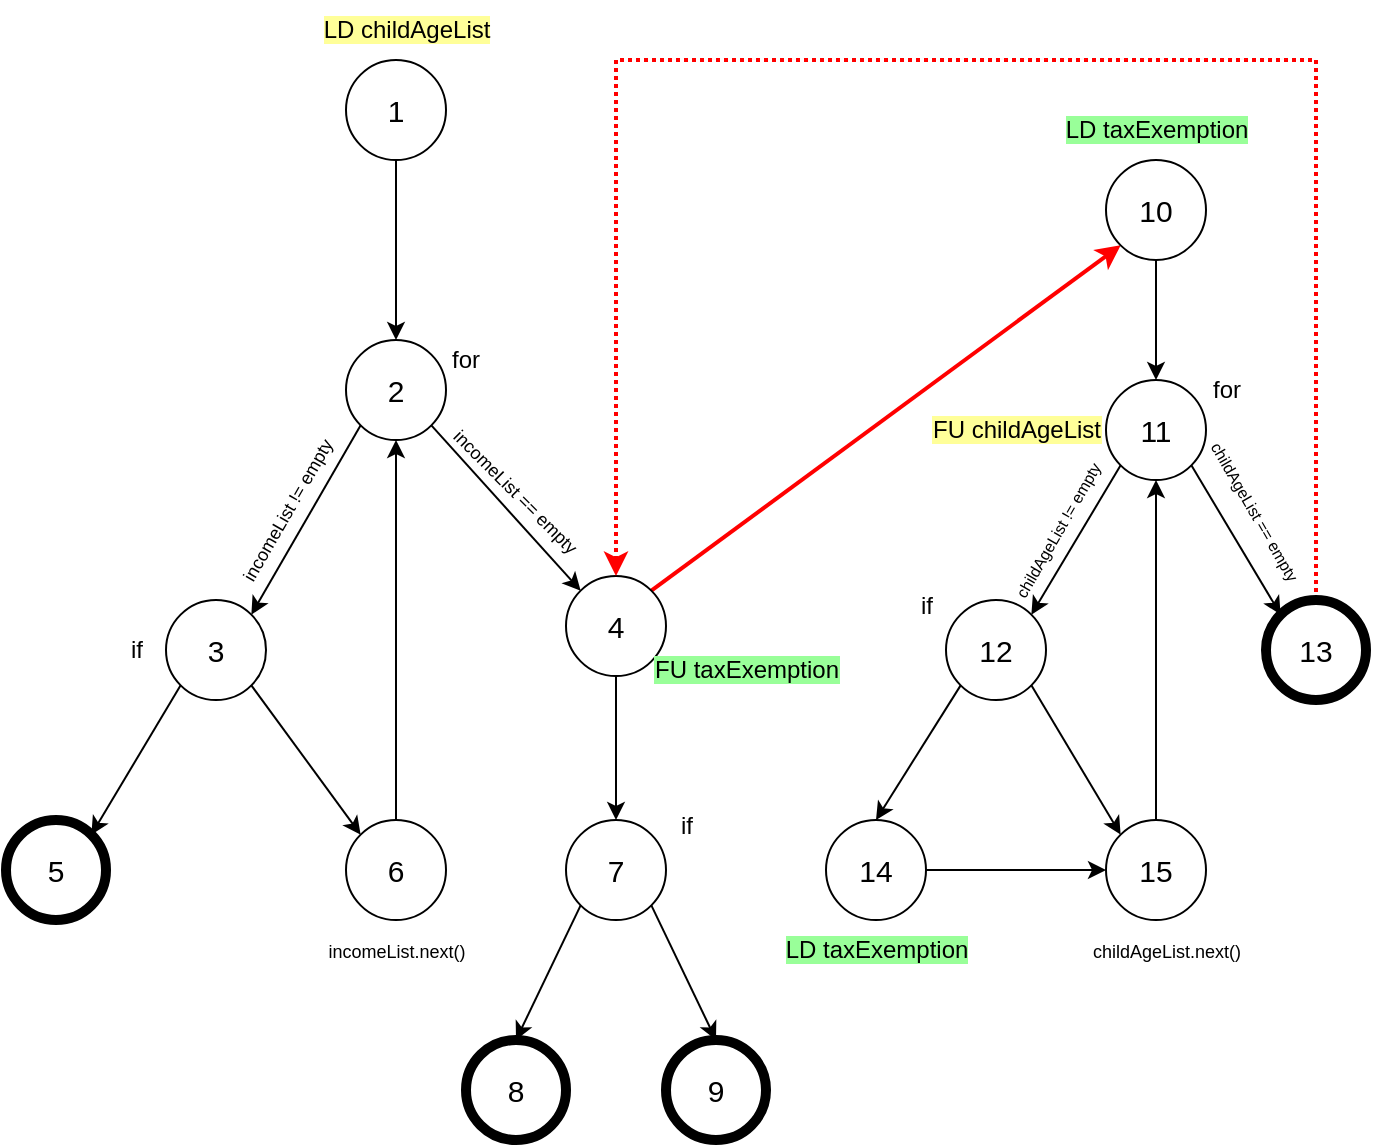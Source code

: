 <mxfile version="24.2.5" type="github">
  <diagram name="Page-1" id="D3VAJ1gMNvXtuMVixLOo">
    <mxGraphModel dx="875" dy="515" grid="1" gridSize="10" guides="1" tooltips="1" connect="1" arrows="1" fold="1" page="1" pageScale="1" pageWidth="850" pageHeight="1100" math="0" shadow="0">
      <root>
        <mxCell id="0" />
        <mxCell id="1" parent="0" />
        <mxCell id="Z1iyhwf6vD_66FzoH7Ow-2" value="&lt;font style=&quot;font-size: 15px;&quot;&gt;2&lt;/font&gt;" style="ellipse;whiteSpace=wrap;html=1;aspect=fixed;" vertex="1" parent="1">
          <mxGeometry x="220" y="250" width="50" height="50" as="geometry" />
        </mxCell>
        <mxCell id="Z1iyhwf6vD_66FzoH7Ow-3" value="" style="endArrow=classic;html=1;rounded=0;exitX=0.5;exitY=1;exitDx=0;exitDy=0;entryX=0.5;entryY=0;entryDx=0;entryDy=0;" edge="1" parent="1" source="Z1iyhwf6vD_66FzoH7Ow-4" target="Z1iyhwf6vD_66FzoH7Ow-2">
          <mxGeometry width="50" height="50" relative="1" as="geometry">
            <mxPoint x="245" y="160" as="sourcePoint" />
            <mxPoint x="100" y="200" as="targetPoint" />
          </mxGeometry>
        </mxCell>
        <mxCell id="Z1iyhwf6vD_66FzoH7Ow-4" value="&lt;font style=&quot;font-size: 15px;&quot;&gt;1&lt;/font&gt;" style="ellipse;whiteSpace=wrap;html=1;aspect=fixed;" vertex="1" parent="1">
          <mxGeometry x="220" y="110" width="50" height="50" as="geometry" />
        </mxCell>
        <mxCell id="Z1iyhwf6vD_66FzoH7Ow-5" value="&lt;font style=&quot;font-size: 15px;&quot;&gt;3&lt;/font&gt;" style="ellipse;whiteSpace=wrap;html=1;aspect=fixed;" vertex="1" parent="1">
          <mxGeometry x="130" y="380" width="50" height="50" as="geometry" />
        </mxCell>
        <mxCell id="Z1iyhwf6vD_66FzoH7Ow-6" value="&lt;font style=&quot;font-size: 15px;&quot;&gt;6&lt;/font&gt;" style="ellipse;whiteSpace=wrap;html=1;aspect=fixed;" vertex="1" parent="1">
          <mxGeometry x="220" y="490" width="50" height="50" as="geometry" />
        </mxCell>
        <mxCell id="Z1iyhwf6vD_66FzoH7Ow-7" value="&lt;font style=&quot;font-size: 15px;&quot;&gt;5&lt;/font&gt;" style="ellipse;whiteSpace=wrap;html=1;aspect=fixed;strokeWidth=5;" vertex="1" parent="1">
          <mxGeometry x="50" y="490" width="50" height="50" as="geometry" />
        </mxCell>
        <mxCell id="Z1iyhwf6vD_66FzoH7Ow-8" value="" style="endArrow=classic;html=1;rounded=0;exitX=0;exitY=1;exitDx=0;exitDy=0;entryX=1;entryY=0;entryDx=0;entryDy=0;" edge="1" parent="1" source="Z1iyhwf6vD_66FzoH7Ow-2" target="Z1iyhwf6vD_66FzoH7Ow-5">
          <mxGeometry width="50" height="50" relative="1" as="geometry">
            <mxPoint x="244.5" y="290" as="sourcePoint" />
            <mxPoint x="244.5" y="410" as="targetPoint" />
          </mxGeometry>
        </mxCell>
        <mxCell id="Z1iyhwf6vD_66FzoH7Ow-9" value="" style="endArrow=classic;html=1;rounded=0;exitX=0;exitY=1;exitDx=0;exitDy=0;entryX=1;entryY=0;entryDx=0;entryDy=0;" edge="1" parent="1" source="Z1iyhwf6vD_66FzoH7Ow-5" target="Z1iyhwf6vD_66FzoH7Ow-7">
          <mxGeometry width="50" height="50" relative="1" as="geometry">
            <mxPoint x="130" y="455" as="sourcePoint" />
            <mxPoint x="130" y="575" as="targetPoint" />
          </mxGeometry>
        </mxCell>
        <mxCell id="Z1iyhwf6vD_66FzoH7Ow-10" value="" style="endArrow=classic;html=1;rounded=0;exitX=0.5;exitY=0;exitDx=0;exitDy=0;entryX=0.5;entryY=1;entryDx=0;entryDy=0;" edge="1" parent="1" source="Z1iyhwf6vD_66FzoH7Ow-6" target="Z1iyhwf6vD_66FzoH7Ow-2">
          <mxGeometry width="50" height="50" relative="1" as="geometry">
            <mxPoint x="275" y="160" as="sourcePoint" />
            <mxPoint x="275" y="280" as="targetPoint" />
          </mxGeometry>
        </mxCell>
        <mxCell id="Z1iyhwf6vD_66FzoH7Ow-11" value="" style="endArrow=classic;html=1;rounded=0;exitX=1;exitY=1;exitDx=0;exitDy=0;entryX=0;entryY=0;entryDx=0;entryDy=0;" edge="1" parent="1" source="Z1iyhwf6vD_66FzoH7Ow-5" target="Z1iyhwf6vD_66FzoH7Ow-6">
          <mxGeometry width="50" height="50" relative="1" as="geometry">
            <mxPoint x="285" y="170" as="sourcePoint" />
            <mxPoint x="285" y="290" as="targetPoint" />
          </mxGeometry>
        </mxCell>
        <mxCell id="Z1iyhwf6vD_66FzoH7Ow-13" value="&lt;font style=&quot;font-size: 15px;&quot;&gt;7&lt;/font&gt;" style="ellipse;whiteSpace=wrap;html=1;aspect=fixed;" vertex="1" parent="1">
          <mxGeometry x="330" y="490" width="50" height="50" as="geometry" />
        </mxCell>
        <mxCell id="Z1iyhwf6vD_66FzoH7Ow-14" value="&lt;font style=&quot;font-size: 15px;&quot;&gt;9&lt;/font&gt;" style="ellipse;whiteSpace=wrap;html=1;aspect=fixed;strokeWidth=5;" vertex="1" parent="1">
          <mxGeometry x="380" y="600" width="50" height="50" as="geometry" />
        </mxCell>
        <mxCell id="Z1iyhwf6vD_66FzoH7Ow-15" value="&lt;font style=&quot;font-size: 15px;&quot;&gt;8&lt;/font&gt;" style="ellipse;whiteSpace=wrap;html=1;aspect=fixed;strokeWidth=5;" vertex="1" parent="1">
          <mxGeometry x="280" y="600" width="50" height="50" as="geometry" />
        </mxCell>
        <mxCell id="Z1iyhwf6vD_66FzoH7Ow-38" style="rounded=0;orthogonalLoop=1;jettySize=auto;html=1;exitX=1;exitY=0;exitDx=0;exitDy=0;entryX=0;entryY=1;entryDx=0;entryDy=0;strokeWidth=2;strokeColor=#FF0000;" edge="1" parent="1" source="Z1iyhwf6vD_66FzoH7Ow-16" target="Z1iyhwf6vD_66FzoH7Ow-24">
          <mxGeometry relative="1" as="geometry" />
        </mxCell>
        <mxCell id="Z1iyhwf6vD_66FzoH7Ow-16" value="&lt;font style=&quot;font-size: 15px;&quot;&gt;4&lt;/font&gt;" style="ellipse;whiteSpace=wrap;html=1;aspect=fixed;" vertex="1" parent="1">
          <mxGeometry x="330" y="368" width="50" height="50" as="geometry" />
        </mxCell>
        <mxCell id="Z1iyhwf6vD_66FzoH7Ow-17" value="" style="endArrow=classic;html=1;rounded=0;exitX=0.5;exitY=1;exitDx=0;exitDy=0;entryX=0.5;entryY=0;entryDx=0;entryDy=0;" edge="1" parent="1" source="Z1iyhwf6vD_66FzoH7Ow-16" target="Z1iyhwf6vD_66FzoH7Ow-13">
          <mxGeometry width="50" height="50" relative="1" as="geometry">
            <mxPoint x="255" y="140" as="sourcePoint" />
            <mxPoint x="255" y="260" as="targetPoint" />
          </mxGeometry>
        </mxCell>
        <mxCell id="Z1iyhwf6vD_66FzoH7Ow-18" value="" style="endArrow=classic;html=1;rounded=0;exitX=0;exitY=1;exitDx=0;exitDy=0;entryX=0.5;entryY=0;entryDx=0;entryDy=0;" edge="1" parent="1" source="Z1iyhwf6vD_66FzoH7Ow-13" target="Z1iyhwf6vD_66FzoH7Ow-15">
          <mxGeometry width="50" height="50" relative="1" as="geometry">
            <mxPoint x="265" y="150" as="sourcePoint" />
            <mxPoint x="265" y="270" as="targetPoint" />
          </mxGeometry>
        </mxCell>
        <mxCell id="Z1iyhwf6vD_66FzoH7Ow-19" value="" style="endArrow=classic;html=1;rounded=0;exitX=1;exitY=1;exitDx=0;exitDy=0;entryX=0.5;entryY=0;entryDx=0;entryDy=0;" edge="1" parent="1" source="Z1iyhwf6vD_66FzoH7Ow-13" target="Z1iyhwf6vD_66FzoH7Ow-14">
          <mxGeometry width="50" height="50" relative="1" as="geometry">
            <mxPoint x="275" y="160" as="sourcePoint" />
            <mxPoint x="275" y="280" as="targetPoint" />
          </mxGeometry>
        </mxCell>
        <mxCell id="Z1iyhwf6vD_66FzoH7Ow-20" value="" style="endArrow=classic;html=1;rounded=0;exitX=1;exitY=1;exitDx=0;exitDy=0;entryX=0;entryY=0;entryDx=0;entryDy=0;" edge="1" parent="1" source="Z1iyhwf6vD_66FzoH7Ow-2" target="Z1iyhwf6vD_66FzoH7Ow-16">
          <mxGeometry width="50" height="50" relative="1" as="geometry">
            <mxPoint x="285" y="170" as="sourcePoint" />
            <mxPoint x="285" y="290" as="targetPoint" />
          </mxGeometry>
        </mxCell>
        <mxCell id="Z1iyhwf6vD_66FzoH7Ow-21" value="&lt;font style=&quot;font-size: 15px;&quot;&gt;11&lt;/font&gt;" style="ellipse;whiteSpace=wrap;html=1;aspect=fixed;" vertex="1" parent="1">
          <mxGeometry x="600" y="270" width="50" height="50" as="geometry" />
        </mxCell>
        <mxCell id="Z1iyhwf6vD_66FzoH7Ow-37" style="edgeStyle=orthogonalEdgeStyle;rounded=0;orthogonalLoop=1;jettySize=auto;html=1;entryX=0.5;entryY=0;entryDx=0;entryDy=0;dashed=1;dashPattern=1 1;strokeColor=#FF0000;strokeWidth=2;exitX=0.5;exitY=0;exitDx=0;exitDy=0;" edge="1" parent="1" source="Z1iyhwf6vD_66FzoH7Ow-22" target="Z1iyhwf6vD_66FzoH7Ow-16">
          <mxGeometry relative="1" as="geometry">
            <Array as="points">
              <mxPoint x="705" y="110" />
              <mxPoint x="355" y="110" />
            </Array>
          </mxGeometry>
        </mxCell>
        <mxCell id="Z1iyhwf6vD_66FzoH7Ow-22" value="&lt;font style=&quot;font-size: 15px;&quot;&gt;13&lt;/font&gt;" style="ellipse;whiteSpace=wrap;html=1;aspect=fixed;strokeWidth=5;" vertex="1" parent="1">
          <mxGeometry x="680" y="380" width="50" height="50" as="geometry" />
        </mxCell>
        <mxCell id="Z1iyhwf6vD_66FzoH7Ow-23" value="&lt;font style=&quot;font-size: 15px;&quot;&gt;12&lt;/font&gt;" style="ellipse;whiteSpace=wrap;html=1;aspect=fixed;" vertex="1" parent="1">
          <mxGeometry x="520" y="380" width="50" height="50" as="geometry" />
        </mxCell>
        <mxCell id="Z1iyhwf6vD_66FzoH7Ow-24" value="&lt;font style=&quot;font-size: 15px;&quot;&gt;10&lt;/font&gt;" style="ellipse;whiteSpace=wrap;html=1;aspect=fixed;" vertex="1" parent="1">
          <mxGeometry x="600" y="160" width="50" height="50" as="geometry" />
        </mxCell>
        <mxCell id="Z1iyhwf6vD_66FzoH7Ow-25" value="" style="endArrow=classic;html=1;rounded=0;exitX=0.5;exitY=1;exitDx=0;exitDy=0;entryX=0.5;entryY=0;entryDx=0;entryDy=0;" edge="1" parent="1" source="Z1iyhwf6vD_66FzoH7Ow-24" target="Z1iyhwf6vD_66FzoH7Ow-21">
          <mxGeometry width="50" height="50" relative="1" as="geometry">
            <mxPoint x="575" y="-50" as="sourcePoint" />
            <mxPoint x="575" y="70" as="targetPoint" />
          </mxGeometry>
        </mxCell>
        <mxCell id="Z1iyhwf6vD_66FzoH7Ow-26" value="" style="endArrow=classic;html=1;rounded=0;exitX=0;exitY=1;exitDx=0;exitDy=0;entryX=1;entryY=0;entryDx=0;entryDy=0;" edge="1" parent="1" source="Z1iyhwf6vD_66FzoH7Ow-21" target="Z1iyhwf6vD_66FzoH7Ow-23">
          <mxGeometry width="50" height="50" relative="1" as="geometry">
            <mxPoint x="585" y="-40" as="sourcePoint" />
            <mxPoint x="585" y="80" as="targetPoint" />
          </mxGeometry>
        </mxCell>
        <mxCell id="Z1iyhwf6vD_66FzoH7Ow-27" value="" style="endArrow=classic;html=1;rounded=0;exitX=1;exitY=1;exitDx=0;exitDy=0;entryX=0;entryY=0;entryDx=0;entryDy=0;" edge="1" parent="1" source="Z1iyhwf6vD_66FzoH7Ow-21" target="Z1iyhwf6vD_66FzoH7Ow-22">
          <mxGeometry width="50" height="50" relative="1" as="geometry">
            <mxPoint x="595" y="-30" as="sourcePoint" />
            <mxPoint x="595" y="90" as="targetPoint" />
          </mxGeometry>
        </mxCell>
        <mxCell id="Z1iyhwf6vD_66FzoH7Ow-39" style="edgeStyle=orthogonalEdgeStyle;rounded=0;orthogonalLoop=1;jettySize=auto;html=1;exitX=1;exitY=0.5;exitDx=0;exitDy=0;entryX=0;entryY=0.5;entryDx=0;entryDy=0;" edge="1" parent="1" source="Z1iyhwf6vD_66FzoH7Ow-28" target="Z1iyhwf6vD_66FzoH7Ow-29">
          <mxGeometry relative="1" as="geometry" />
        </mxCell>
        <mxCell id="Z1iyhwf6vD_66FzoH7Ow-28" value="&lt;font style=&quot;font-size: 15px;&quot;&gt;14&lt;/font&gt;" style="ellipse;whiteSpace=wrap;html=1;aspect=fixed;" vertex="1" parent="1">
          <mxGeometry x="460" y="490" width="50" height="50" as="geometry" />
        </mxCell>
        <mxCell id="Z1iyhwf6vD_66FzoH7Ow-29" value="&lt;font style=&quot;font-size: 15px;&quot;&gt;15&lt;/font&gt;" style="ellipse;whiteSpace=wrap;html=1;aspect=fixed;" vertex="1" parent="1">
          <mxGeometry x="600" y="490" width="50" height="50" as="geometry" />
        </mxCell>
        <mxCell id="Z1iyhwf6vD_66FzoH7Ow-30" value="" style="endArrow=classic;html=1;rounded=0;entryX=0.5;entryY=0;entryDx=0;entryDy=0;exitX=0;exitY=1;exitDx=0;exitDy=0;" edge="1" parent="1" source="Z1iyhwf6vD_66FzoH7Ow-23" target="Z1iyhwf6vD_66FzoH7Ow-28">
          <mxGeometry width="50" height="50" relative="1" as="geometry">
            <mxPoint x="620" y="470" as="sourcePoint" />
            <mxPoint x="655" y="420" as="targetPoint" />
          </mxGeometry>
        </mxCell>
        <mxCell id="Z1iyhwf6vD_66FzoH7Ow-31" value="" style="endArrow=classic;html=1;rounded=0;exitX=1;exitY=1;exitDx=0;exitDy=0;entryX=0;entryY=0;entryDx=0;entryDy=0;" edge="1" parent="1" source="Z1iyhwf6vD_66FzoH7Ow-23" target="Z1iyhwf6vD_66FzoH7Ow-29">
          <mxGeometry width="50" height="50" relative="1" as="geometry">
            <mxPoint x="707" y="363" as="sourcePoint" />
            <mxPoint x="665" y="430" as="targetPoint" />
          </mxGeometry>
        </mxCell>
        <mxCell id="Z1iyhwf6vD_66FzoH7Ow-32" value="" style="endArrow=classic;html=1;rounded=0;exitX=0.5;exitY=0;exitDx=0;exitDy=0;entryX=0.5;entryY=1;entryDx=0;entryDy=0;" edge="1" parent="1" source="Z1iyhwf6vD_66FzoH7Ow-29" target="Z1iyhwf6vD_66FzoH7Ow-21">
          <mxGeometry width="50" height="50" relative="1" as="geometry">
            <mxPoint x="673" y="463" as="sourcePoint" />
            <mxPoint x="697" y="537" as="targetPoint" />
          </mxGeometry>
        </mxCell>
        <mxCell id="Z1iyhwf6vD_66FzoH7Ow-40" value="for" style="text;html=1;align=center;verticalAlign=middle;whiteSpace=wrap;rounded=0;" vertex="1" parent="1">
          <mxGeometry x="260" y="250" width="40" height="20" as="geometry" />
        </mxCell>
        <mxCell id="Z1iyhwf6vD_66FzoH7Ow-42" value="if" style="text;html=1;align=center;verticalAlign=middle;resizable=0;points=[];autosize=1;strokeColor=none;fillColor=none;" vertex="1" parent="1">
          <mxGeometry x="100" y="390" width="30" height="30" as="geometry" />
        </mxCell>
        <mxCell id="Z1iyhwf6vD_66FzoH7Ow-43" value="if" style="text;html=1;align=center;verticalAlign=middle;resizable=0;points=[];autosize=1;strokeColor=none;fillColor=none;" vertex="1" parent="1">
          <mxGeometry x="375" y="478" width="30" height="30" as="geometry" />
        </mxCell>
        <mxCell id="Z1iyhwf6vD_66FzoH7Ow-44" value="for" style="text;html=1;align=center;verticalAlign=middle;resizable=0;points=[];autosize=1;strokeColor=none;fillColor=none;" vertex="1" parent="1">
          <mxGeometry x="640" y="260" width="40" height="30" as="geometry" />
        </mxCell>
        <mxCell id="Z1iyhwf6vD_66FzoH7Ow-45" value="if" style="text;html=1;align=center;verticalAlign=middle;resizable=0;points=[];autosize=1;strokeColor=none;fillColor=none;" vertex="1" parent="1">
          <mxGeometry x="495" y="368" width="30" height="30" as="geometry" />
        </mxCell>
        <mxCell id="Z1iyhwf6vD_66FzoH7Ow-46" value="&lt;font style=&quot;font-size: 9px;&quot;&gt;incomeList != empty&lt;/font&gt;" style="text;html=1;align=center;verticalAlign=middle;resizable=0;points=[];autosize=1;strokeColor=none;fillColor=none;rotation=-60;" vertex="1" parent="1">
          <mxGeometry x="140" y="320" width="100" height="30" as="geometry" />
        </mxCell>
        <mxCell id="Z1iyhwf6vD_66FzoH7Ow-47" value="&lt;font style=&quot;font-size: 9px;&quot;&gt;incomeList == empty&lt;/font&gt;" style="text;html=1;align=center;verticalAlign=middle;resizable=0;points=[];autosize=1;strokeColor=none;fillColor=none;rotation=45;" vertex="1" parent="1">
          <mxGeometry x="250" y="310" width="110" height="30" as="geometry" />
        </mxCell>
        <mxCell id="Z1iyhwf6vD_66FzoH7Ow-48" value="&lt;font style=&quot;font-size: 9px;&quot;&gt;incomeList.next()&lt;/font&gt;" style="text;html=1;align=center;verticalAlign=middle;resizable=0;points=[];autosize=1;strokeColor=none;fillColor=none;" vertex="1" parent="1">
          <mxGeometry x="200" y="540" width="90" height="30" as="geometry" />
        </mxCell>
        <mxCell id="Z1iyhwf6vD_66FzoH7Ow-49" value="&lt;font style=&quot;font-size: 9px;&quot;&gt;childAgeList.next()&lt;/font&gt;" style="text;html=1;align=center;verticalAlign=middle;resizable=0;points=[];autosize=1;strokeColor=none;fillColor=none;" vertex="1" parent="1">
          <mxGeometry x="580" y="540" width="100" height="30" as="geometry" />
        </mxCell>
        <mxCell id="Z1iyhwf6vD_66FzoH7Ow-51" value="&lt;font style=&quot;font-size: 8px;&quot;&gt;childAgeList != empty&lt;/font&gt;" style="text;html=1;align=center;verticalAlign=middle;resizable=0;points=[];autosize=1;strokeColor=none;fillColor=none;rotation=-60;" vertex="1" parent="1">
          <mxGeometry x="525" y="330" width="100" height="30" as="geometry" />
        </mxCell>
        <mxCell id="Z1iyhwf6vD_66FzoH7Ow-52" value="&lt;font style=&quot;font-size: 8px;&quot;&gt;childAgeList == empty&lt;/font&gt;" style="text;html=1;align=center;verticalAlign=middle;resizable=0;points=[];autosize=1;strokeColor=none;fillColor=none;rotation=60;" vertex="1" parent="1">
          <mxGeometry x="625" y="320" width="100" height="30" as="geometry" />
        </mxCell>
        <mxCell id="Z1iyhwf6vD_66FzoH7Ow-55" value="&lt;font style=&quot;font-size: 12px; background-color: rgb(255, 255, 153);&quot;&gt;LD childAgeList&lt;/font&gt;" style="text;html=1;align=center;verticalAlign=middle;resizable=0;points=[];autosize=1;strokeColor=none;fillColor=none;" vertex="1" parent="1">
          <mxGeometry x="195" y="80" width="110" height="30" as="geometry" />
        </mxCell>
        <mxCell id="Z1iyhwf6vD_66FzoH7Ow-56" value="&lt;span style=&quot;background-color: rgb(255, 255, 153);&quot;&gt;FU&amp;nbsp;childAgeList&lt;/span&gt;" style="text;html=1;align=center;verticalAlign=middle;resizable=0;points=[];autosize=1;strokeColor=none;fillColor=none;" vertex="1" parent="1">
          <mxGeometry x="500" y="280" width="110" height="30" as="geometry" />
        </mxCell>
        <mxCell id="Z1iyhwf6vD_66FzoH7Ow-57" value="&lt;span style=&quot;background-color: rgb(153, 255, 153);&quot;&gt;LD&amp;nbsp;taxExemption&lt;/span&gt;" style="text;html=1;align=center;verticalAlign=middle;resizable=0;points=[];autosize=1;strokeColor=none;fillColor=none;" vertex="1" parent="1">
          <mxGeometry x="430" y="540" width="110" height="30" as="geometry" />
        </mxCell>
        <mxCell id="Z1iyhwf6vD_66FzoH7Ow-58" value="&lt;span style=&quot;background-color: rgb(153, 255, 153);&quot;&gt;FU taxExemption&lt;/span&gt;" style="text;html=1;align=center;verticalAlign=middle;resizable=0;points=[];autosize=1;strokeColor=none;fillColor=none;" vertex="1" parent="1">
          <mxGeometry x="360" y="400" width="120" height="30" as="geometry" />
        </mxCell>
        <mxCell id="Z1iyhwf6vD_66FzoH7Ow-59" value="&lt;span style=&quot;background-color: rgb(153, 255, 153);&quot;&gt;LD&amp;nbsp;taxExemption&lt;/span&gt;" style="text;html=1;align=center;verticalAlign=middle;resizable=0;points=[];autosize=1;strokeColor=none;fillColor=none;" vertex="1" parent="1">
          <mxGeometry x="570" y="130" width="110" height="30" as="geometry" />
        </mxCell>
      </root>
    </mxGraphModel>
  </diagram>
</mxfile>
